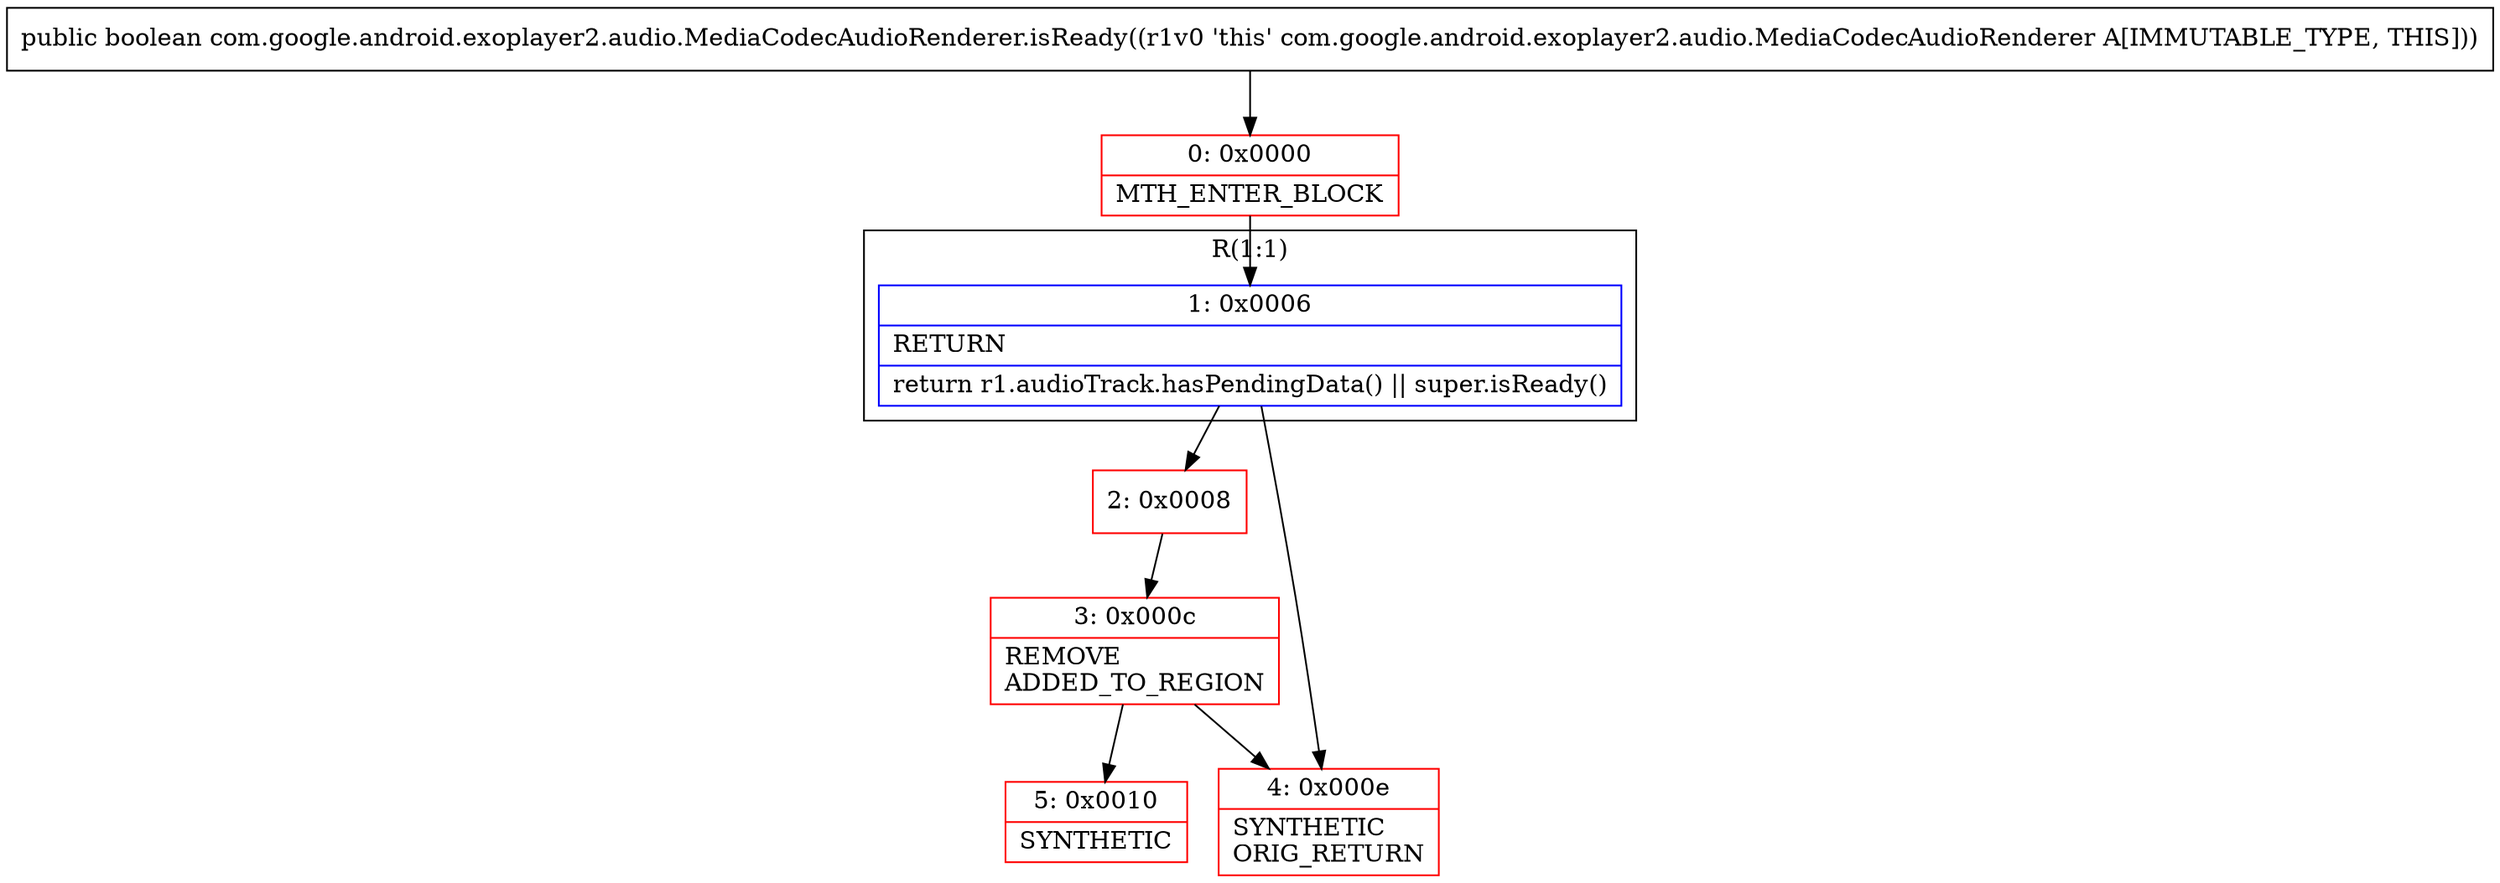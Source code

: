 digraph "CFG forcom.google.android.exoplayer2.audio.MediaCodecAudioRenderer.isReady()Z" {
subgraph cluster_Region_570153732 {
label = "R(1:1)";
node [shape=record,color=blue];
Node_1 [shape=record,label="{1\:\ 0x0006|RETURN\l|return r1.audioTrack.hasPendingData() \|\| super.isReady()\l}"];
}
Node_0 [shape=record,color=red,label="{0\:\ 0x0000|MTH_ENTER_BLOCK\l}"];
Node_2 [shape=record,color=red,label="{2\:\ 0x0008}"];
Node_3 [shape=record,color=red,label="{3\:\ 0x000c|REMOVE\lADDED_TO_REGION\l}"];
Node_4 [shape=record,color=red,label="{4\:\ 0x000e|SYNTHETIC\lORIG_RETURN\l}"];
Node_5 [shape=record,color=red,label="{5\:\ 0x0010|SYNTHETIC\l}"];
MethodNode[shape=record,label="{public boolean com.google.android.exoplayer2.audio.MediaCodecAudioRenderer.isReady((r1v0 'this' com.google.android.exoplayer2.audio.MediaCodecAudioRenderer A[IMMUTABLE_TYPE, THIS])) }"];
MethodNode -> Node_0;
Node_1 -> Node_2;
Node_1 -> Node_4;
Node_0 -> Node_1;
Node_2 -> Node_3;
Node_3 -> Node_4;
Node_3 -> Node_5;
}

